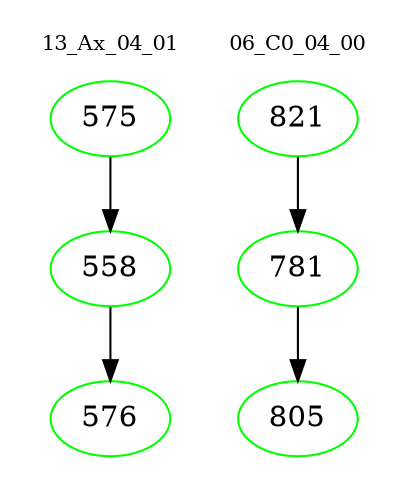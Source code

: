 digraph{
subgraph cluster_0 {
color = white
label = "13_Ax_04_01";
fontsize=10;
T0_575 [label="575", color="green"]
T0_575 -> T0_558 [color="black"]
T0_558 [label="558", color="green"]
T0_558 -> T0_576 [color="black"]
T0_576 [label="576", color="green"]
}
subgraph cluster_1 {
color = white
label = "06_C0_04_00";
fontsize=10;
T1_821 [label="821", color="green"]
T1_821 -> T1_781 [color="black"]
T1_781 [label="781", color="green"]
T1_781 -> T1_805 [color="black"]
T1_805 [label="805", color="green"]
}
}
